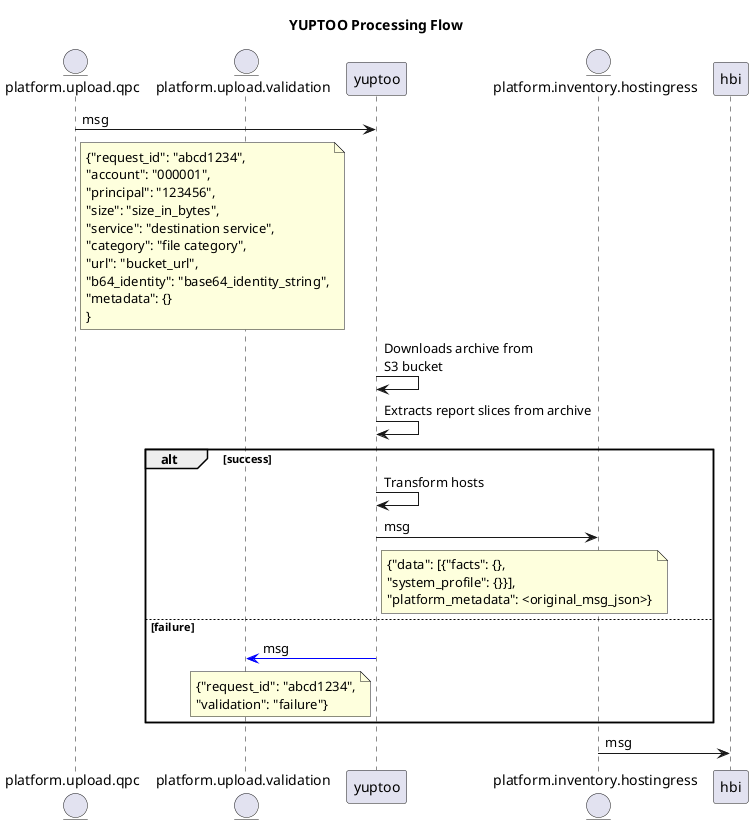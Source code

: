 @startuml
title YUPTOO Processing Flow
entity platform.upload.qpc
entity platform.upload.validation
participant yuptoo
entity platform.inventory.hostingress
participant hbi
platform.upload.qpc->yuptoo: msg
Note right of platform.upload.qpc: {"request_id": "abcd1234",\n"account": "000001",\n"principal": "123456",\n"size": "size_in_bytes",\n"service": "destination service",\n"category": "file category",\n"url": "bucket_url",\n"b64_identity": "base64_identity_string",\n"metadata": {}\n}
yuptoo->yuptoo: Downloads archive from\nS3 bucket
yuptoo->yuptoo: Extracts report slices from archive
alt success
    yuptoo->yuptoo: Transform hosts
    yuptoo->platform.inventory.hostingress: msg
    Note right of yuptoo: {"data": [{"facts": {},\n"system_profile": {}}],\n"platform_metadata": <original_msg_json>}
else failure
    yuptoo[#0000FF]->platform.upload.validation: msg
    Note left of yuptoo: {"request_id": "abcd1234",\n"validation": "failure"}
end
platform.inventory.hostingress->hbi: msg
@enduml
